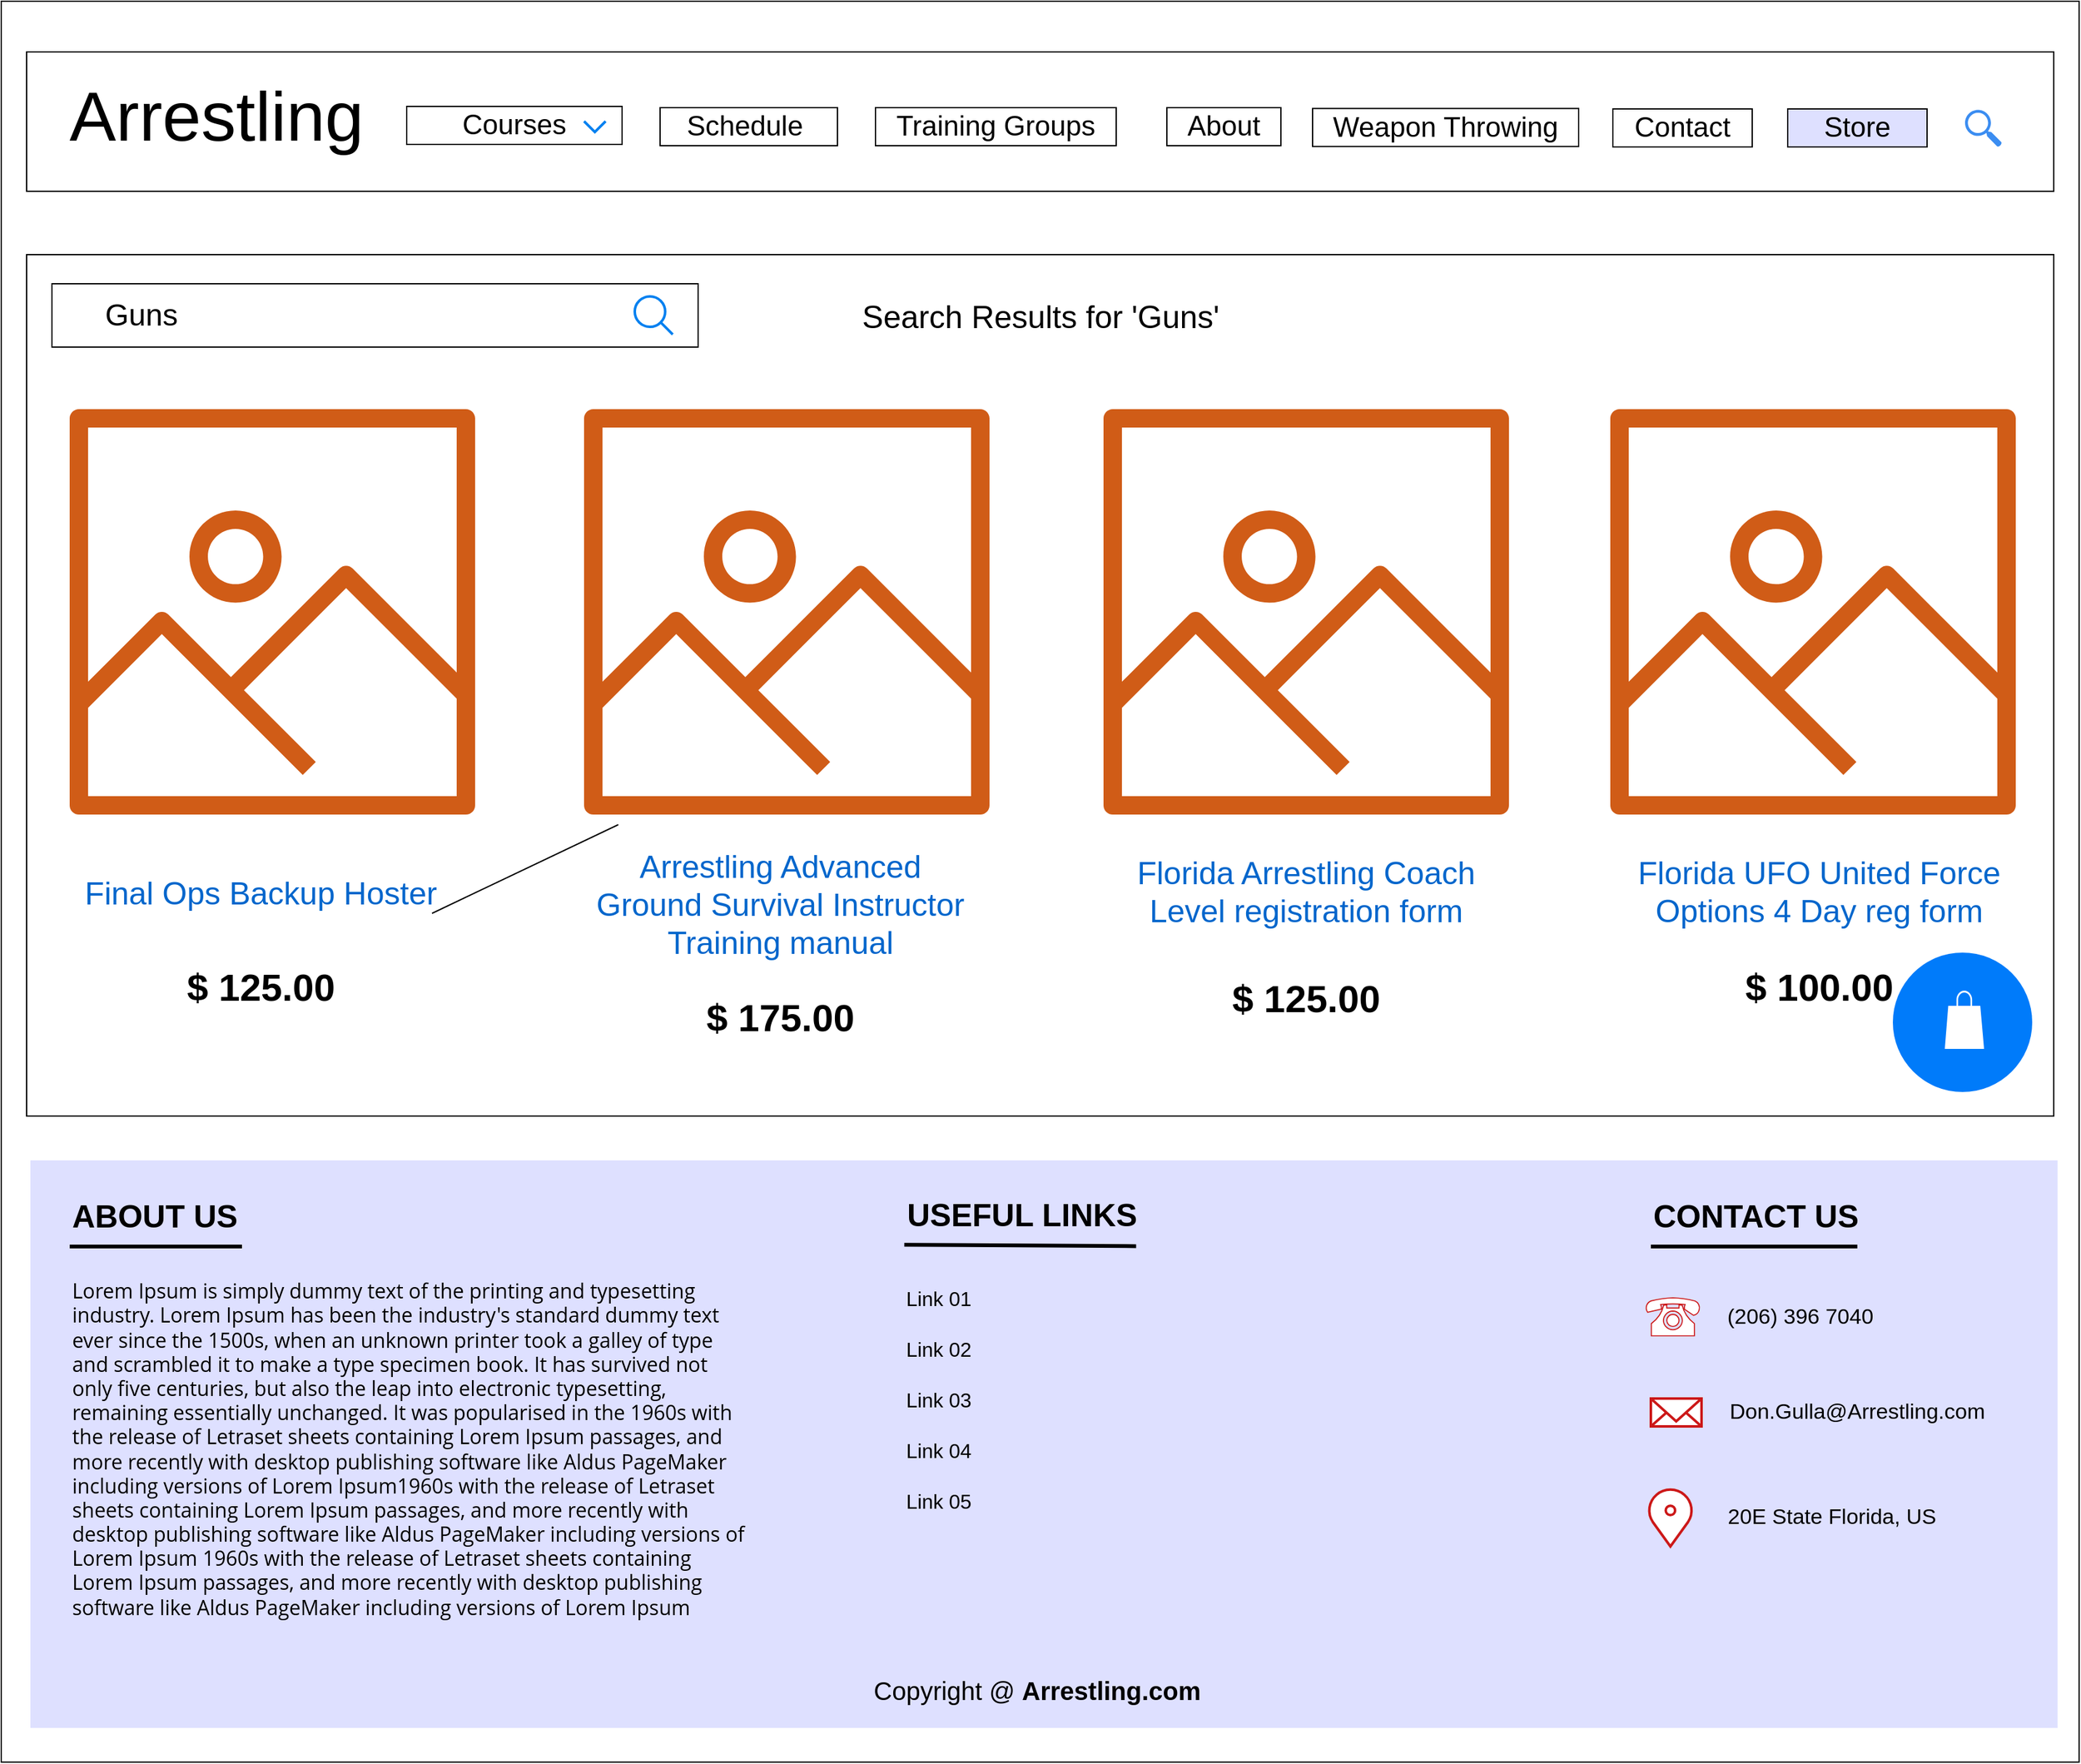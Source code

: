 <mxfile version="13.6.2" type="device"><diagram id="IiWeY3MnMao_7X0u-7va" name="Page-1"><mxGraphModel dx="2020" dy="1176" grid="1" gridSize="10" guides="1" tooltips="1" connect="1" arrows="1" fold="1" page="1" pageScale="1" pageWidth="850" pageHeight="1100" math="0" shadow="0"><root><mxCell id="0"/><mxCell id="1" parent="0"/><mxCell id="_kDw8TFcWH0puDvX8JmQ-2" value="" style="whiteSpace=wrap;html=1;" parent="1" vertex="1"><mxGeometry x="30" y="110" width="1640" height="1390" as="geometry"/></mxCell><mxCell id="_kDw8TFcWH0puDvX8JmQ-4" value="" style="rounded=0;whiteSpace=wrap;html=1;strokeColor=#000000;fillColor=none;" parent="1" vertex="1"><mxGeometry x="50" y="150" width="1600" height="110" as="geometry"/></mxCell><mxCell id="_kDw8TFcWH0puDvX8JmQ-5" value="&lt;font style=&quot;font-size: 55px&quot;&gt;Arrestling&lt;/font&gt;" style="text;html=1;strokeColor=none;fillColor=none;align=center;verticalAlign=middle;whiteSpace=wrap;rounded=0;" parent="1" vertex="1"><mxGeometry x="180" y="189.75" width="40" height="20" as="geometry"/></mxCell><mxCell id="_kDw8TFcWH0puDvX8JmQ-13" value="&lt;font style=&quot;font-size: 22px&quot;&gt;Courses&lt;/font&gt;" style="rounded=0;whiteSpace=wrap;html=1;strokeColor=#000000;fillColor=#ffffff;fontSize=14;align=center;" parent="1" vertex="1"><mxGeometry x="350" y="193" width="170" height="30" as="geometry"/></mxCell><mxCell id="_kDw8TFcWH0puDvX8JmQ-14" value="" style="html=1;verticalLabelPosition=bottom;labelBackgroundColor=#ffffff;verticalAlign=top;shadow=0;dashed=0;strokeWidth=2;shape=mxgraph.ios7.misc.down;strokeColor=#0080f0;fillColor=#ffffff;fontSize=14;" parent="1" vertex="1"><mxGeometry x="490" y="204.75" width="17" height="8.5" as="geometry"/></mxCell><mxCell id="_kDw8TFcWH0puDvX8JmQ-15" value="&lt;span style=&quot;font-size: 22px&quot;&gt;Schedule&amp;nbsp;&lt;/span&gt;" style="rounded=0;whiteSpace=wrap;html=1;strokeColor=#000000;fillColor=#ffffff;fontSize=14;align=center;" parent="1" vertex="1"><mxGeometry x="550" y="194" width="140" height="30" as="geometry"/></mxCell><mxCell id="_kDw8TFcWH0puDvX8JmQ-16" value="&lt;span style=&quot;font-size: 22px&quot;&gt;Training Groups&lt;/span&gt;" style="rounded=0;whiteSpace=wrap;html=1;strokeColor=#000000;fillColor=#ffffff;fontSize=14;align=center;" parent="1" vertex="1"><mxGeometry x="720" y="194" width="190" height="30" as="geometry"/></mxCell><mxCell id="_kDw8TFcWH0puDvX8JmQ-17" value="&lt;span style=&quot;font-size: 22px&quot;&gt;About&lt;/span&gt;" style="rounded=0;whiteSpace=wrap;html=1;strokeColor=#000000;fillColor=#ffffff;fontSize=14;align=center;" parent="1" vertex="1"><mxGeometry x="950" y="194" width="90" height="30" as="geometry"/></mxCell><mxCell id="_kDw8TFcWH0puDvX8JmQ-18" value="&lt;span style=&quot;font-size: 22px&quot;&gt;Weapon Throwing&lt;/span&gt;" style="rounded=0;whiteSpace=wrap;html=1;strokeColor=#000000;fillColor=#ffffff;fontSize=14;align=center;" parent="1" vertex="1"><mxGeometry x="1065" y="194.65" width="210" height="30" as="geometry"/></mxCell><mxCell id="_kDw8TFcWH0puDvX8JmQ-19" value="&lt;span style=&quot;font-size: 22px&quot;&gt;Contact&lt;/span&gt;" style="rounded=0;whiteSpace=wrap;html=1;strokeColor=#000000;fillColor=#ffffff;fontSize=14;align=center;" parent="1" vertex="1"><mxGeometry x="1302" y="195" width="110" height="30" as="geometry"/></mxCell><mxCell id="_kDw8TFcWH0puDvX8JmQ-20" value="&lt;span style=&quot;font-size: 22px&quot;&gt;Store&lt;/span&gt;" style="rounded=0;whiteSpace=wrap;html=1;strokeColor=#000000;fontSize=14;align=center;fillColor=#DEE0FF;" parent="1" vertex="1"><mxGeometry x="1440" y="195" width="110" height="30" as="geometry"/></mxCell><mxCell id="_kDw8TFcWH0puDvX8JmQ-21" value="" style="html=1;aspect=fixed;strokeColor=none;shadow=0;align=center;verticalAlign=top;fillColor=#3B8DF1;shape=mxgraph.gcp2.search;fontSize=14;" parent="1" vertex="1"><mxGeometry x="1580" y="195.71" width="29" height="29.29" as="geometry"/></mxCell><mxCell id="_kDw8TFcWH0puDvX8JmQ-24" value="" style="rounded=0;whiteSpace=wrap;html=1;strokeColor=#000000;fontSize=14;fillColor=#FFFFFF;" parent="1" vertex="1"><mxGeometry x="50" y="310" width="1600" height="680" as="geometry"/></mxCell><mxCell id="_kDw8TFcWH0puDvX8JmQ-28" value="&lt;blockquote style=&quot;margin: 0 0 0 40px ; border: none ; padding: 0px&quot;&gt;&lt;font style=&quot;font-size: 24px&quot;&gt;Guns&lt;/font&gt;&lt;/blockquote&gt;" style="rounded=0;whiteSpace=wrap;html=1;strokeColor=#000000;fillColor=#FFFFFF;fontSize=14;align=left;" parent="1" vertex="1"><mxGeometry x="70" y="333" width="510" height="50" as="geometry"/></mxCell><mxCell id="_kDw8TFcWH0puDvX8JmQ-29" value="&lt;font style=&quot;font-size: 25px&quot;&gt;Search Results for 'Guns'&lt;/font&gt;" style="text;html=1;strokeColor=none;fillColor=none;align=center;verticalAlign=middle;whiteSpace=wrap;rounded=0;fontSize=14;" parent="1" vertex="1"><mxGeometry x="655.5" y="333" width="389" height="50" as="geometry"/></mxCell><mxCell id="_kDw8TFcWH0puDvX8JmQ-59" value="" style="rounded=0;whiteSpace=wrap;html=1;fillColor=#DEE0FF;strokeColor=none;" parent="1" vertex="1"><mxGeometry x="53" y="1025" width="1600" height="448" as="geometry"/></mxCell><mxCell id="_kDw8TFcWH0puDvX8JmQ-60" value="" style="ellipse;whiteSpace=wrap;html=1;aspect=fixed;fontSize=14;fillColor=#007BFA;strokeColor=none;" parent="1" vertex="1"><mxGeometry x="1523" y="861" width="110" height="110" as="geometry"/></mxCell><mxCell id="_kDw8TFcWH0puDvX8JmQ-61" value="" style="pointerEvents=1;shadow=0;dashed=0;html=1;strokeColor=none;labelPosition=center;verticalLabelPosition=bottom;verticalAlign=top;outlineConnect=0;align=center;shape=mxgraph.office.concepts.marketplace_shopping_bag;fontSize=14;fillColor=#FFFFFF;" parent="1" vertex="1"><mxGeometry x="1564" y="891" width="31" height="46" as="geometry"/></mxCell><mxCell id="_kDw8TFcWH0puDvX8JmQ-74" value="&lt;font style=&quot;font-size: 25px&quot;&gt;&lt;b&gt;ABOUT US&lt;/b&gt;&lt;/font&gt;" style="text;html=1;strokeColor=none;fillColor=none;align=left;verticalAlign=middle;whiteSpace=wrap;rounded=0;fontSize=14;" parent="1" vertex="1"><mxGeometry x="84" y="1043" width="136" height="50" as="geometry"/></mxCell><mxCell id="_kDw8TFcWH0puDvX8JmQ-75" value="&lt;font style=&quot;font-size: 16px&quot;&gt;&lt;span style=&quot;margin: 0px ; padding: 0px ; font-family: &amp;#34;open sans&amp;#34; , &amp;#34;arial&amp;#34; , sans-serif&quot;&gt;Lorem Ipsum&lt;/span&gt;&lt;span style=&quot;font-family: &amp;#34;open sans&amp;#34; , &amp;#34;arial&amp;#34; , sans-serif&quot;&gt;&amp;nbsp;is simply dummy text of the printing and typesetting industry. Lorem Ipsum has been the industry's standard dummy text ever since the 1500s, when an unknown printer took a galley of type and scrambled it to make a type specimen book. It has survived not only five centuries, but also the leap into electronic typesetting, remaining essentially unchanged. It was popularised in the 1960s with the release of Letraset sheets containing Lorem Ipsum passages, and more recently with desktop publishing software like Aldus PageMaker including versions of Lorem Ipsum&lt;/span&gt;&lt;/font&gt;&lt;span style=&quot;font-family: &amp;#34;open sans&amp;#34; , &amp;#34;arial&amp;#34; , sans-serif ; font-size: 16px&quot;&gt;1960s with the release of Letraset sheets containing Lorem Ipsum passages, and more recently with desktop publishing software like Aldus PageMaker including versions of Lorem Ipsum&amp;nbsp;&lt;/span&gt;&lt;span style=&quot;font-family: &amp;#34;open sans&amp;#34; , &amp;#34;arial&amp;#34; , sans-serif ; font-size: 16px&quot;&gt;1960s with the release of Letraset sheets containing Lorem Ipsum passages, and more recently with desktop publishing software like Aldus PageMaker including versions of Lorem Ipsum&amp;nbsp;&lt;/span&gt;" style="text;html=1;strokeColor=none;fillColor=none;align=left;verticalAlign=middle;whiteSpace=wrap;rounded=0;fontSize=14;" parent="1" vertex="1"><mxGeometry x="84" y="1103" width="536" height="300" as="geometry"/></mxCell><mxCell id="_kDw8TFcWH0puDvX8JmQ-76" value="&lt;font style=&quot;font-size: 25px&quot;&gt;&lt;b&gt;USEFUL LINKS&lt;/b&gt;&lt;/font&gt;" style="text;html=1;strokeColor=none;fillColor=none;align=left;verticalAlign=middle;whiteSpace=wrap;rounded=0;fontSize=14;" parent="1" vertex="1"><mxGeometry x="742.75" y="1041.57" width="214.5" height="50" as="geometry"/></mxCell><mxCell id="_kDw8TFcWH0puDvX8JmQ-77" value="&lt;font style=&quot;font-size: 25px&quot;&gt;&lt;b&gt;CONTACT US&lt;/b&gt;&lt;/font&gt;" style="text;html=1;strokeColor=none;fillColor=none;align=left;verticalAlign=middle;whiteSpace=wrap;rounded=0;fontSize=14;" parent="1" vertex="1"><mxGeometry x="1332" y="1043" width="178.5" height="50" as="geometry"/></mxCell><mxCell id="_kDw8TFcWH0puDvX8JmQ-78" value="" style="endArrow=none;html=1;fontSize=14;exitX=0;exitY=1;exitDx=0;exitDy=0;entryX=1;entryY=1;entryDx=0;entryDy=0;strokeWidth=3;" parent="1" source="_kDw8TFcWH0puDvX8JmQ-74" target="_kDw8TFcWH0puDvX8JmQ-74" edge="1"><mxGeometry width="50" height="50" relative="1" as="geometry"><mxPoint y="1113" as="sourcePoint"/><mxPoint x="50" y="1063" as="targetPoint"/></mxGeometry></mxCell><mxCell id="_kDw8TFcWH0puDvX8JmQ-79" value="" style="endArrow=none;html=1;strokeWidth=3;fontSize=14;exitX=0;exitY=1;exitDx=0;exitDy=0;entryX=0.853;entryY=1.023;entryDx=0;entryDy=0;entryPerimeter=0;" parent="1" source="_kDw8TFcWH0puDvX8JmQ-76" target="_kDw8TFcWH0puDvX8JmQ-76" edge="1"><mxGeometry width="50" height="50" relative="1" as="geometry"><mxPoint x="747.25" y="1171.57" as="sourcePoint"/><mxPoint x="797.25" y="1121.57" as="targetPoint"/></mxGeometry></mxCell><mxCell id="_kDw8TFcWH0puDvX8JmQ-80" value="" style="endArrow=none;html=1;strokeWidth=3;fontSize=14;" parent="1" edge="1"><mxGeometry width="50" height="50" relative="1" as="geometry"><mxPoint x="1332" y="1093" as="sourcePoint"/><mxPoint x="1495" y="1093" as="targetPoint"/></mxGeometry></mxCell><mxCell id="_kDw8TFcWH0puDvX8JmQ-81" value="&lt;font style=&quot;font-size: 16px&quot;&gt;Link 01&lt;/font&gt;" style="text;html=1;strokeColor=none;fillColor=none;align=center;verticalAlign=middle;whiteSpace=wrap;rounded=0;fontSize=14;" parent="1" vertex="1"><mxGeometry x="670" y="1123.5" width="200" height="20" as="geometry"/></mxCell><mxCell id="_kDw8TFcWH0puDvX8JmQ-82" value="&lt;font style=&quot;font-size: 16px&quot;&gt;Link 02&lt;/font&gt;" style="text;html=1;strokeColor=none;fillColor=none;align=center;verticalAlign=middle;whiteSpace=wrap;rounded=0;fontSize=14;" parent="1" vertex="1"><mxGeometry x="670" y="1163.5" width="200" height="20" as="geometry"/></mxCell><mxCell id="_kDw8TFcWH0puDvX8JmQ-83" value="&lt;font style=&quot;font-size: 16px&quot;&gt;Link 03&lt;/font&gt;" style="text;html=1;strokeColor=none;fillColor=none;align=center;verticalAlign=middle;whiteSpace=wrap;rounded=0;fontSize=14;" parent="1" vertex="1"><mxGeometry x="670" y="1204" width="200" height="20" as="geometry"/></mxCell><mxCell id="_kDw8TFcWH0puDvX8JmQ-84" value="&lt;font style=&quot;font-size: 16px&quot;&gt;Link 04&lt;/font&gt;" style="text;html=1;strokeColor=none;fillColor=none;align=center;verticalAlign=middle;whiteSpace=wrap;rounded=0;fontSize=14;" parent="1" vertex="1"><mxGeometry x="670" y="1243.5" width="200" height="20" as="geometry"/></mxCell><mxCell id="_kDw8TFcWH0puDvX8JmQ-85" value="&lt;font style=&quot;font-size: 16px&quot;&gt;Link 05&lt;/font&gt;" style="text;html=1;strokeColor=none;fillColor=none;align=center;verticalAlign=middle;whiteSpace=wrap;rounded=0;fontSize=14;" parent="1" vertex="1"><mxGeometry x="670" y="1283.5" width="200" height="20" as="geometry"/></mxCell><mxCell id="_kDw8TFcWH0puDvX8JmQ-8" value="" style="fontColor=#0066CC;verticalAlign=top;verticalLabelPosition=bottom;labelPosition=center;align=center;html=1;outlineConnect=0;gradientColor=none;gradientDirection=north;strokeWidth=2;shape=mxgraph.networks.phone_1;fillColor=#FFFFFF;strokeColor=#CC1818;" parent="1" vertex="1"><mxGeometry x="1328" y="1133.5" width="42.87" height="30" as="geometry"/></mxCell><mxCell id="_kDw8TFcWH0puDvX8JmQ-9" value="" style="html=1;verticalLabelPosition=bottom;align=center;labelBackgroundColor=#ffffff;verticalAlign=top;strokeWidth=2;shadow=0;dashed=0;shape=mxgraph.ios7.icons.mail;fontSize=14;strokeColor=#CC1818;fillColor=#FFFFFF;" parent="1" vertex="1"><mxGeometry x="1332" y="1213" width="40" height="22" as="geometry"/></mxCell><mxCell id="_kDw8TFcWH0puDvX8JmQ-11" value="" style="html=1;verticalLabelPosition=bottom;align=center;labelBackgroundColor=#ffffff;verticalAlign=top;strokeWidth=2;shadow=0;dashed=0;shape=mxgraph.ios7.icons.location;fillColor=#ffffff;fontSize=14;strokeColor=#CC1818;" parent="1" vertex="1"><mxGeometry x="1328.94" y="1283.5" width="37" height="46.25" as="geometry"/></mxCell><mxCell id="_kDw8TFcWH0puDvX8JmQ-7" value="&lt;font style=&quot;font-size: 17px&quot;&gt;(206) 396 7040&lt;/font&gt;" style="text;html=1;strokeColor=none;fillColor=none;align=center;verticalAlign=middle;whiteSpace=wrap;rounded=0;fontSize=14;" parent="1" vertex="1"><mxGeometry x="1380" y="1138.5" width="140" height="20" as="geometry"/></mxCell><mxCell id="_kDw8TFcWH0puDvX8JmQ-10" value="&lt;font style=&quot;font-size: 17px&quot;&gt;Don.Gulla@Arrestling.com&lt;/font&gt;" style="text;html=1;strokeColor=none;fillColor=none;align=center;verticalAlign=middle;whiteSpace=wrap;rounded=0;fontSize=14;" parent="1" vertex="1"><mxGeometry x="1395" y="1214" width="200" height="20" as="geometry"/></mxCell><mxCell id="_kDw8TFcWH0puDvX8JmQ-12" value="&lt;font style=&quot;font-size: 17px&quot;&gt;20E State Florida, US&lt;/font&gt;" style="text;html=1;strokeColor=none;fillColor=none;align=center;verticalAlign=middle;whiteSpace=wrap;rounded=0;fontSize=14;" parent="1" vertex="1"><mxGeometry x="1375" y="1296.63" width="200" height="20" as="geometry"/></mxCell><mxCell id="_kDw8TFcWH0puDvX8JmQ-90" value="&lt;font style=&quot;font-size: 20px&quot;&gt;Copyright @ &lt;b&gt;Arrestling.com&amp;nbsp;&lt;/b&gt;&lt;/font&gt;" style="text;html=1;strokeColor=none;fillColor=none;align=center;verticalAlign=middle;whiteSpace=wrap;rounded=0;fontSize=14;" parent="1" vertex="1"><mxGeometry x="696.5" y="1413" width="307" height="60" as="geometry"/></mxCell><mxCell id="F5uG5W6tUozZ9ZlrMOFq-32" value="" style="endArrow=none;html=1;exitX=0.5;exitY=0;exitDx=0;exitDy=0;entryX=0.5;entryY=1;entryDx=0;entryDy=0;" edge="1" parent="1" source="F5uG5W6tUozZ9ZlrMOFq-33"><mxGeometry width="50" height="50" relative="1" as="geometry"><mxPoint x="370" y="830" as="sourcePoint"/><mxPoint x="517" y="760" as="targetPoint"/></mxGeometry></mxCell><mxCell id="F5uG5W6tUozZ9ZlrMOFq-55" value="" style="html=1;verticalLabelPosition=bottom;align=center;labelBackgroundColor=#ffffff;verticalAlign=top;strokeWidth=2;strokeColor=#0080F0;shadow=0;dashed=0;shape=mxgraph.ios7.icons.looking_glass;gradientColor=none;fillColor=none;" vertex="1" parent="1"><mxGeometry x="530" y="343" width="30" height="30" as="geometry"/></mxCell><mxCell id="F5uG5W6tUozZ9ZlrMOFq-57" value="" style="outlineConnect=0;fontColor=#232F3E;gradientColor=none;fillColor=#D05C17;strokeColor=none;dashed=0;verticalLabelPosition=bottom;verticalAlign=top;align=center;html=1;fontSize=12;fontStyle=0;aspect=fixed;pointerEvents=1;shape=mxgraph.aws4.container_registry_image;" vertex="1" parent="1"><mxGeometry x="84" y="432" width="320" height="320" as="geometry"/></mxCell><mxCell id="F5uG5W6tUozZ9ZlrMOFq-58" value="" style="outlineConnect=0;fontColor=#232F3E;gradientColor=none;fillColor=#D05C17;strokeColor=none;dashed=0;verticalLabelPosition=bottom;verticalAlign=top;align=center;html=1;fontSize=12;fontStyle=0;aspect=fixed;pointerEvents=1;shape=mxgraph.aws4.container_registry_image;" vertex="1" parent="1"><mxGeometry x="490" y="432" width="320" height="320" as="geometry"/></mxCell><mxCell id="F5uG5W6tUozZ9ZlrMOFq-59" value="" style="outlineConnect=0;fontColor=#232F3E;gradientColor=none;fillColor=#D05C17;strokeColor=none;dashed=0;verticalLabelPosition=bottom;verticalAlign=top;align=center;html=1;fontSize=12;fontStyle=0;aspect=fixed;pointerEvents=1;shape=mxgraph.aws4.container_registry_image;" vertex="1" parent="1"><mxGeometry x="1300" y="432" width="320" height="320" as="geometry"/></mxCell><mxCell id="F5uG5W6tUozZ9ZlrMOFq-60" value="" style="outlineConnect=0;fontColor=#232F3E;gradientColor=none;fillColor=#D05C17;strokeColor=none;dashed=0;verticalLabelPosition=bottom;verticalAlign=top;align=center;html=1;fontSize=12;fontStyle=0;aspect=fixed;pointerEvents=1;shape=mxgraph.aws4.container_registry_image;" vertex="1" parent="1"><mxGeometry x="900" y="432" width="320" height="320" as="geometry"/></mxCell><mxCell id="F5uG5W6tUozZ9ZlrMOFq-64" value="&lt;font style=&quot;font-size: 25px&quot; color=&quot;#0066cc&quot;&gt;Florida UFO United Force Options 4 Day reg form&lt;/font&gt;" style="text;html=1;strokeColor=none;fillColor=none;align=center;verticalAlign=middle;whiteSpace=wrap;rounded=0;" vertex="1" parent="1"><mxGeometry x="1310" y="762" width="310" height="100" as="geometry"/></mxCell><mxCell id="F5uG5W6tUozZ9ZlrMOFq-65" value="&lt;font style=&quot;font-size: 25px&quot; color=&quot;#0066cc&quot;&gt;Florida Arrestling Coach Level registration form&lt;/font&gt;" style="text;html=1;strokeColor=none;fillColor=none;align=center;verticalAlign=middle;whiteSpace=wrap;rounded=0;" vertex="1" parent="1"><mxGeometry x="905" y="762" width="310" height="100" as="geometry"/></mxCell><mxCell id="F5uG5W6tUozZ9ZlrMOFq-66" value="&lt;font style=&quot;font-size: 25px&quot; color=&quot;#0066cc&quot;&gt;Final Ops Backup Hoster&lt;/font&gt;" style="text;html=1;strokeColor=none;fillColor=none;align=center;verticalAlign=middle;whiteSpace=wrap;rounded=0;" vertex="1" parent="1"><mxGeometry x="80" y="763" width="310" height="100" as="geometry"/></mxCell><mxCell id="F5uG5W6tUozZ9ZlrMOFq-67" value="&lt;font style=&quot;font-size: 25px&quot; color=&quot;#0066cc&quot;&gt;Arrestling Advanced Ground Survival Instructor Training manual&lt;/font&gt;" style="text;html=1;strokeColor=none;fillColor=none;align=center;verticalAlign=middle;whiteSpace=wrap;rounded=0;" vertex="1" parent="1"><mxGeometry x="490" y="772" width="310" height="100" as="geometry"/></mxCell><mxCell id="F5uG5W6tUozZ9ZlrMOFq-73" value="&lt;font style=&quot;font-size: 30px&quot;&gt;&lt;b&gt;$ 125.00&lt;/b&gt;&lt;/font&gt;" style="text;html=1;strokeColor=none;fillColor=none;align=center;verticalAlign=middle;whiteSpace=wrap;rounded=0;" vertex="1" parent="1"><mxGeometry x="130" y="863" width="210" height="50" as="geometry"/></mxCell><mxCell id="F5uG5W6tUozZ9ZlrMOFq-74" value="&lt;font style=&quot;font-size: 30px&quot;&gt;&lt;b&gt;$ 100.00&lt;/b&gt;&lt;/font&gt;" style="text;html=1;strokeColor=none;fillColor=none;align=center;verticalAlign=middle;whiteSpace=wrap;rounded=0;" vertex="1" parent="1"><mxGeometry x="1360" y="863" width="210" height="50" as="geometry"/></mxCell><mxCell id="F5uG5W6tUozZ9ZlrMOFq-75" value="&lt;font style=&quot;font-size: 30px&quot;&gt;&lt;b&gt;$ 125.00&lt;/b&gt;&lt;/font&gt;" style="text;html=1;strokeColor=none;fillColor=none;align=center;verticalAlign=middle;whiteSpace=wrap;rounded=0;" vertex="1" parent="1"><mxGeometry x="955" y="872" width="210" height="50" as="geometry"/></mxCell><mxCell id="F5uG5W6tUozZ9ZlrMOFq-76" value="&lt;font style=&quot;font-size: 30px&quot;&gt;&lt;b&gt;$ 175.00&lt;/b&gt;&lt;/font&gt;" style="text;html=1;strokeColor=none;fillColor=none;align=center;verticalAlign=middle;whiteSpace=wrap;rounded=0;" vertex="1" parent="1"><mxGeometry x="540" y="887" width="210" height="50" as="geometry"/></mxCell></root></mxGraphModel></diagram></mxfile>